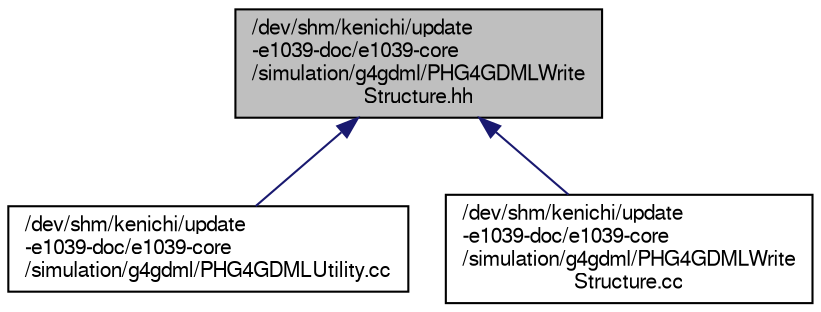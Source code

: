 digraph "/dev/shm/kenichi/update-e1039-doc/e1039-core/simulation/g4gdml/PHG4GDMLWriteStructure.hh"
{
  bgcolor="transparent";
  edge [fontname="FreeSans",fontsize="10",labelfontname="FreeSans",labelfontsize="10"];
  node [fontname="FreeSans",fontsize="10",shape=record];
  Node1 [label="/dev/shm/kenichi/update\l-e1039-doc/e1039-core\l/simulation/g4gdml/PHG4GDMLWrite\lStructure.hh",height=0.2,width=0.4,color="black", fillcolor="grey75", style="filled" fontcolor="black"];
  Node1 -> Node2 [dir="back",color="midnightblue",fontsize="10",style="solid",fontname="FreeSans"];
  Node2 [label="/dev/shm/kenichi/update\l-e1039-doc/e1039-core\l/simulation/g4gdml/PHG4GDMLUtility.cc",height=0.2,width=0.4,color="black",URL="$d7/d54/PHG4GDMLUtility_8cc.html"];
  Node1 -> Node3 [dir="back",color="midnightblue",fontsize="10",style="solid",fontname="FreeSans"];
  Node3 [label="/dev/shm/kenichi/update\l-e1039-doc/e1039-core\l/simulation/g4gdml/PHG4GDMLWrite\lStructure.cc",height=0.2,width=0.4,color="black",URL="$d3/dcd/PHG4GDMLWriteStructure_8cc.html"];
}

